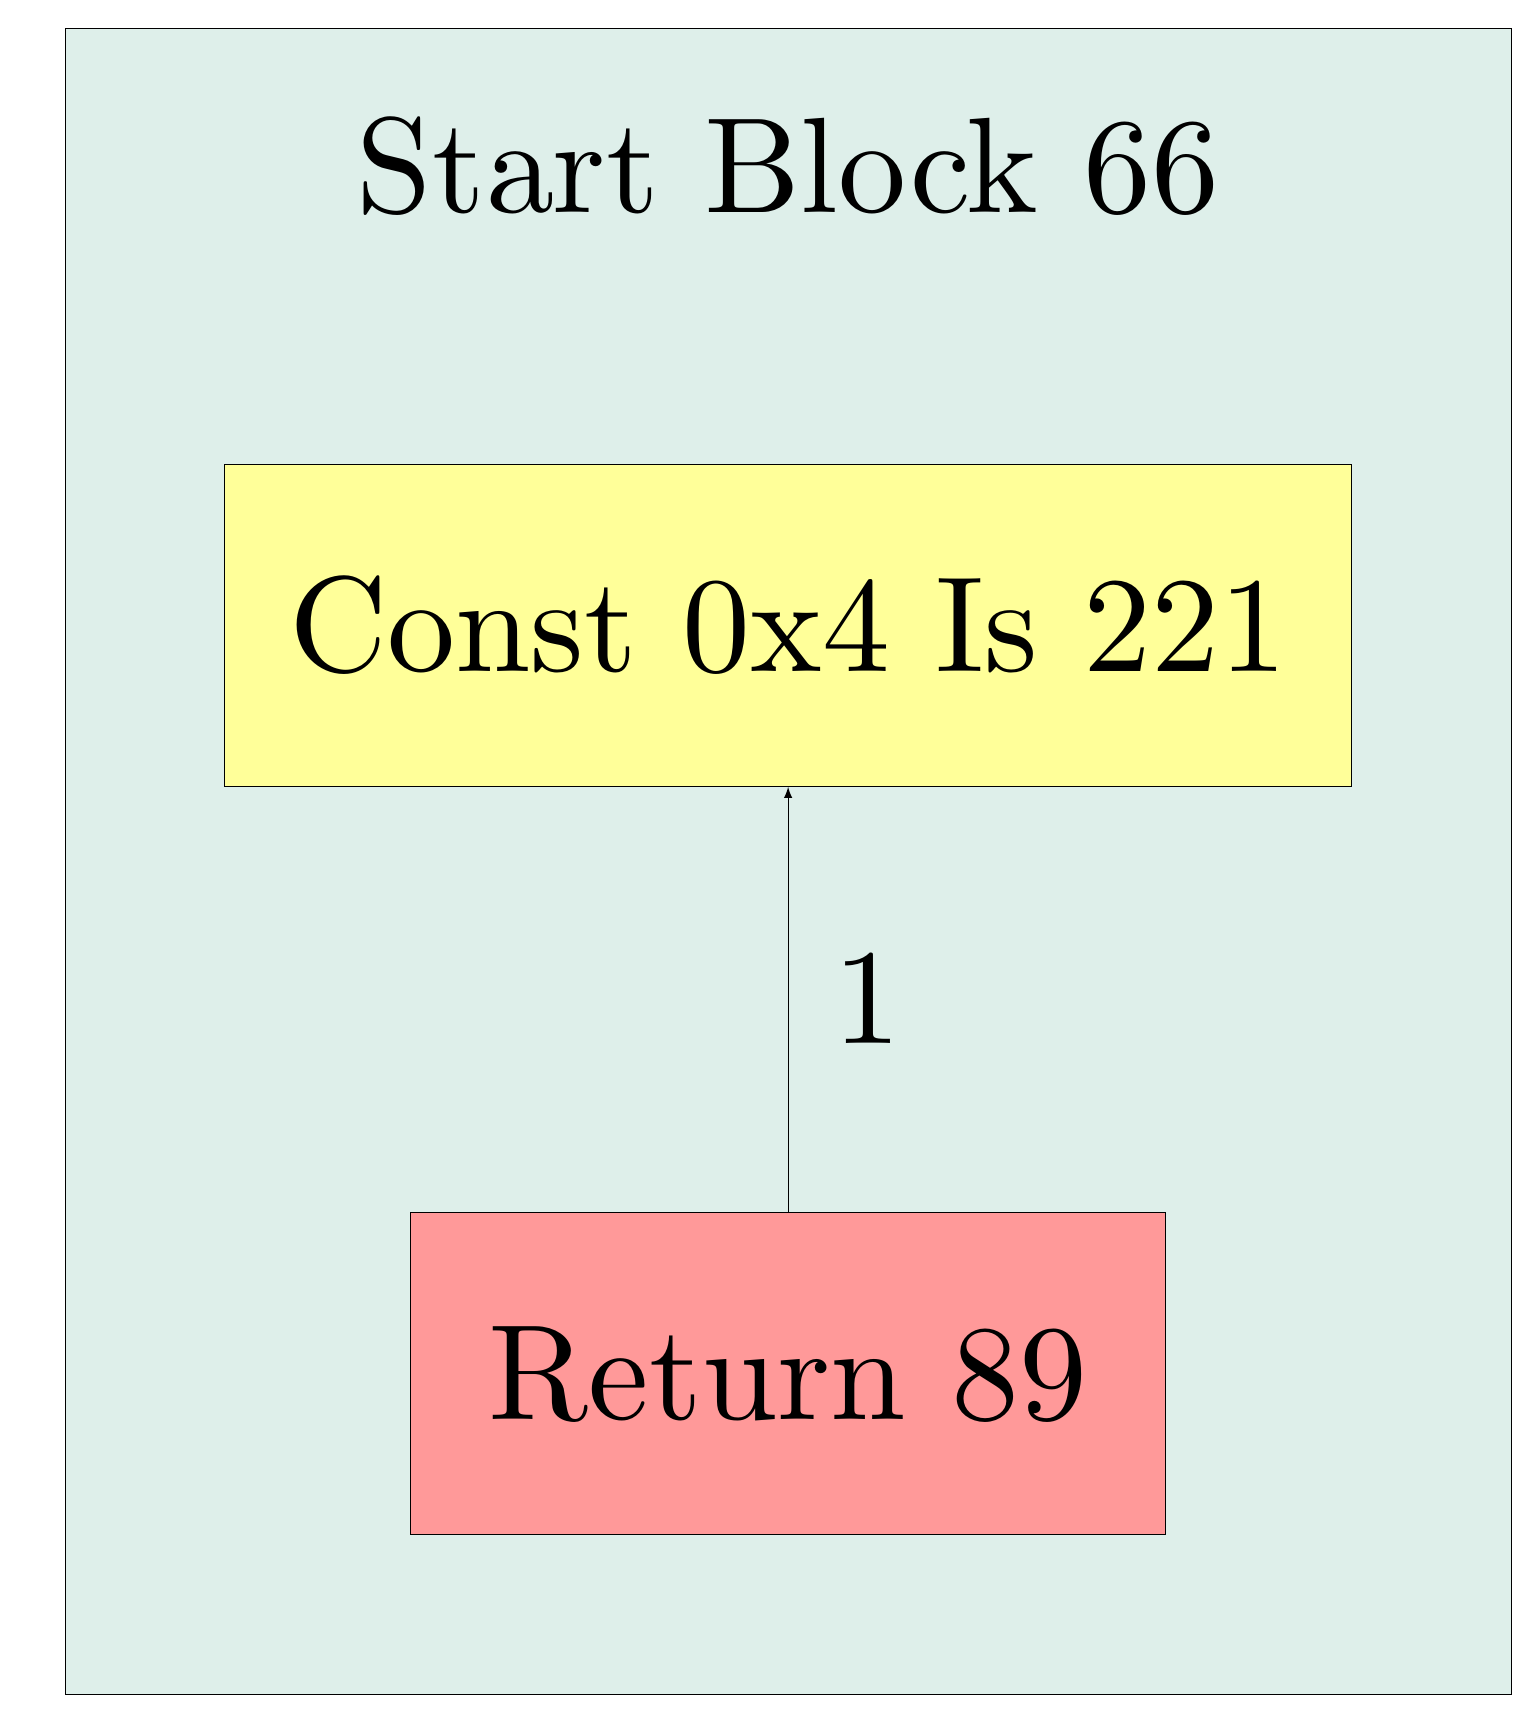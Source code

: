 % Scale factor 0.135
\definecolor{color17}{RGB}{222,239,234}
\definecolor{color18}{RGB}{255,153,153}
\definecolor{color19}{RGB}{255,255,153}
\definecolor{color20}{RGB}{0,0,0}
% Bounding Box: 136.0, 157.0
\begin{tikzpicture}
	\node[fill=color17, draw, minimum width=18.364cm, minimum height=21.158cm] (n35) at (9.182cm ,10.621cm) {};
	% 1 node layouts
	\node[scale=4.91, transform shape] at (9.182cm ,19.459cm) {Start Block  66};
	\node[fill=color18, draw, minimum width=9.587cm, minimum height=4.097cm] (n36) at (9.182cm ,4.116cm) {};
	% 1 node layouts
	\node[scale=4.91, transform shape] at (9.182cm ,4.116cm) {Return  89};
	\node[fill=color19, draw, minimum width=14.313cm, minimum height=4.097cm] (n37) at (9.182cm ,13.615cm) {};
	% 1 node layouts
	\node[scale=4.91, transform shape] at (9.182cm ,13.615cm) {Const 0x4 Is 221};
	\draw[color=color20, -latex] (9.182cm ,6.165cm) -- (9.182cm ,11.566cm);
	\node[] at (10.195cm ,8.866cm) {
		\scalebox{4.91}{1}
	};
\end{tikzpicture}
